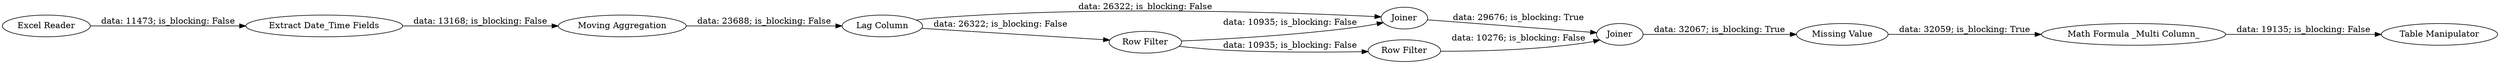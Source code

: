digraph {
	"551437403942649963_22" [label=Joiner]
	"551437403942649963_16" [label="Lag Column"]
	"551437403942649963_14" [label="Excel Reader"]
	"551437403942649963_24" [label="Row Filter"]
	"551437403942649963_15" [label="Moving Aggregation"]
	"551437403942649963_23" [label="Row Filter"]
	"551437403942649963_26" [label="Missing Value"]
	"551437403942649963_25" [label=Joiner]
	"551437403942649963_29" [label="Table Manipulator"]
	"551437403942649963_13" [label="Extract Date_Time Fields"]
	"551437403942649963_27" [label="Math Formula _Multi Column_"]
	"551437403942649963_16" -> "551437403942649963_23" [label="data: 26322; is_blocking: False"]
	"551437403942649963_14" -> "551437403942649963_13" [label="data: 11473; is_blocking: False"]
	"551437403942649963_13" -> "551437403942649963_15" [label="data: 13168; is_blocking: False"]
	"551437403942649963_16" -> "551437403942649963_22" [label="data: 26322; is_blocking: False"]
	"551437403942649963_23" -> "551437403942649963_24" [label="data: 10935; is_blocking: False"]
	"551437403942649963_27" -> "551437403942649963_29" [label="data: 19135; is_blocking: False"]
	"551437403942649963_24" -> "551437403942649963_25" [label="data: 10276; is_blocking: False"]
	"551437403942649963_15" -> "551437403942649963_16" [label="data: 23688; is_blocking: False"]
	"551437403942649963_25" -> "551437403942649963_26" [label="data: 32067; is_blocking: True"]
	"551437403942649963_26" -> "551437403942649963_27" [label="data: 32059; is_blocking: True"]
	"551437403942649963_23" -> "551437403942649963_22" [label="data: 10935; is_blocking: False"]
	"551437403942649963_22" -> "551437403942649963_25" [label="data: 29676; is_blocking: True"]
	rankdir=LR
}
